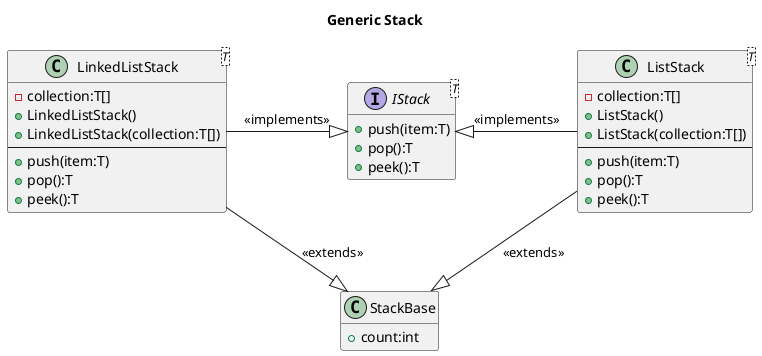 @startuml
title Generic Stack
interface IStack<T>{
    +push(item:T)
    +pop():T
    +peek():T
}

class LinkedListStack<T>{
    -collection:T[]
    +LinkedListStack()
    +LinkedListStack(collection:T[])
    --
    +push(item:T)
    +pop():T
    +peek():T
}

class ListStack<T>{
    -collection:T[]
    +ListStack()
    +ListStack(collection:T[])
    --
    +push(item:T)
    +pop():T
    +peek():T
}

class StackBase{
    +count:int
}
ListStack -l-|> IStack : <<implements>>
ListStack -d-|> StackBase : <<extends>>

LinkedListStack -r-|> IStack : <<implements>>
LinkedListStack -d-|> StackBase : <<extends>>
hide empty members
@enduml